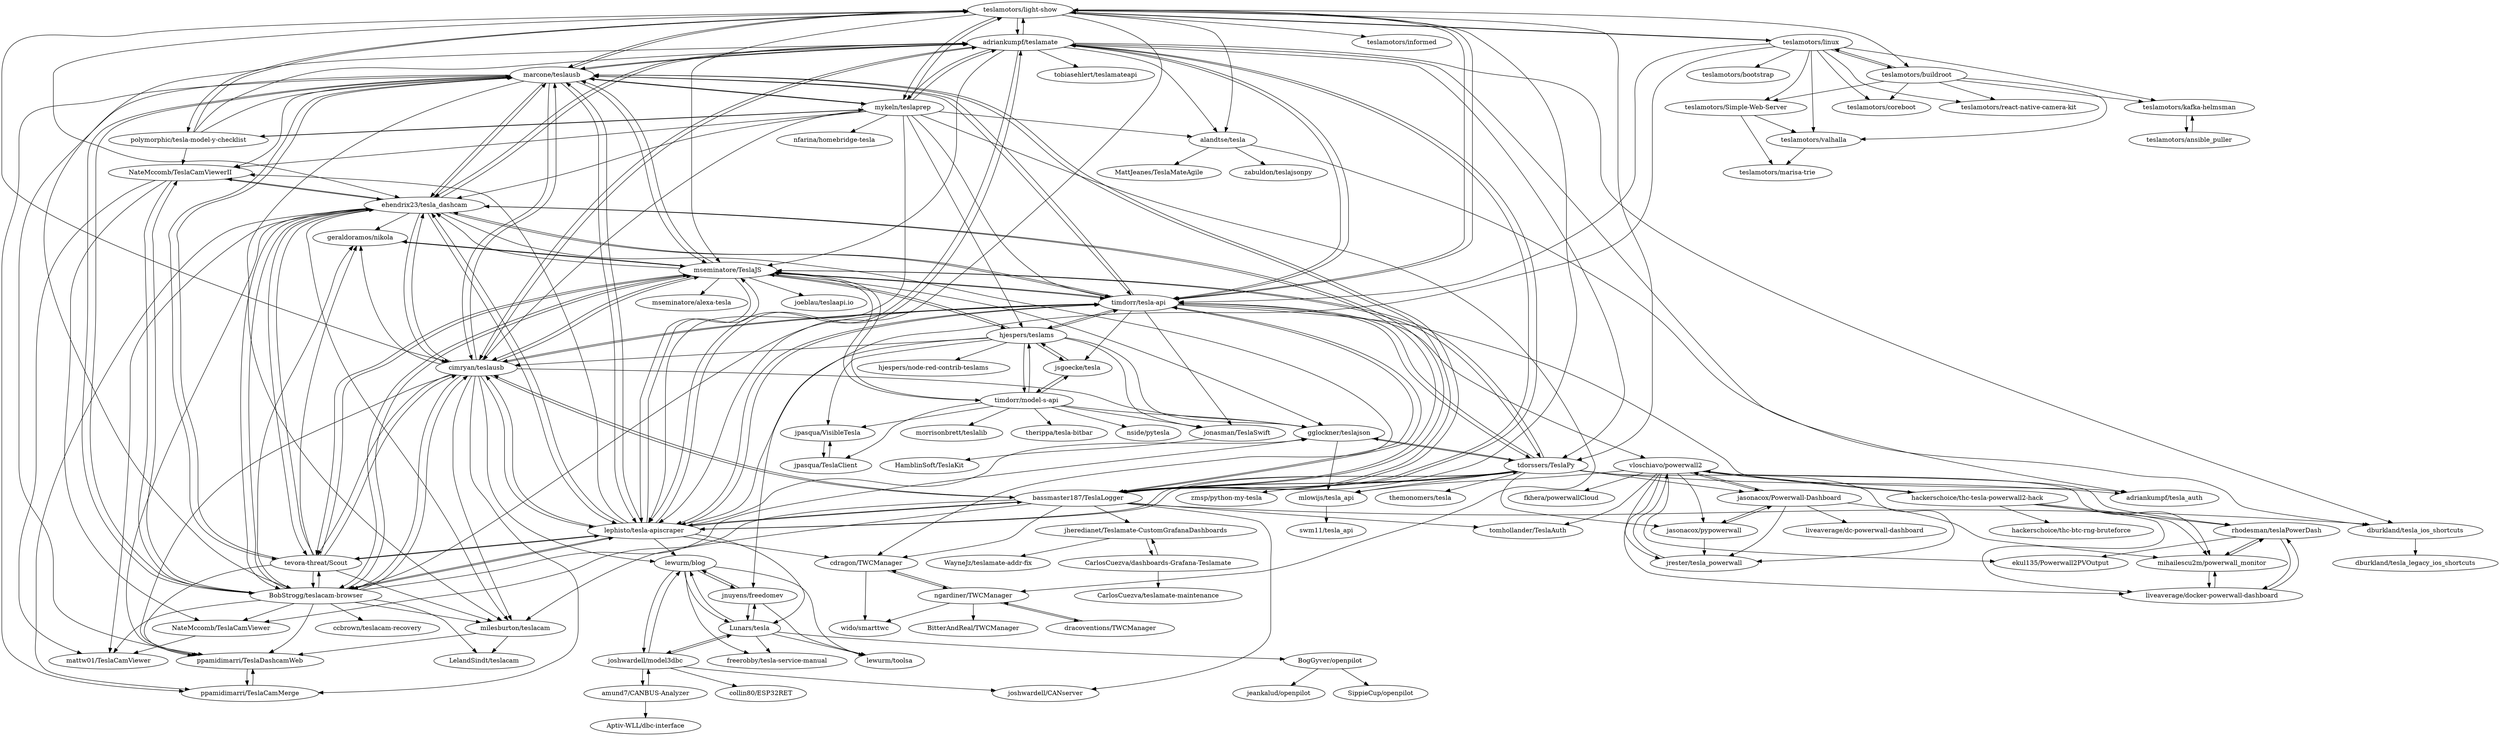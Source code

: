 digraph G {
"teslamotors/light-show" -> "adriankumpf/teslamate"
"teslamotors/light-show" -> "marcone/teslausb"
"teslamotors/light-show" -> "timdorr/tesla-api"
"teslamotors/light-show" -> "mykeln/teslaprep"
"teslamotors/light-show" -> "ehendrix23/tesla_dashcam"
"teslamotors/light-show" -> "cimryan/teslausb"
"teslamotors/light-show" -> "bassmaster187/TeslaLogger"
"teslamotors/light-show" -> "teslamotors/linux"
"teslamotors/light-show" -> "polymorphic/tesla-model-y-checklist"
"teslamotors/light-show" -> "teslamotors/informed"
"teslamotors/light-show" -> "teslamotors/buildroot"
"teslamotors/light-show" -> "mseminatore/TeslaJS"
"teslamotors/light-show" -> "lephisto/tesla-apiscraper"
"teslamotors/light-show" -> "alandtse/tesla"
"teslamotors/light-show" -> "tdorssers/TeslaPy"
"adriankumpf/teslamate" -> "marcone/teslausb"
"adriankumpf/teslamate" -> "teslamotors/light-show"
"adriankumpf/teslamate" -> "timdorr/tesla-api"
"adriankumpf/teslamate" -> "ehendrix23/tesla_dashcam"
"adriankumpf/teslamate" -> "bassmaster187/TeslaLogger"
"adriankumpf/teslamate" -> "cimryan/teslausb"
"adriankumpf/teslamate" -> "lephisto/tesla-apiscraper"
"adriankumpf/teslamate" -> "adriankumpf/tesla_auth"
"adriankumpf/teslamate" -> "mykeln/teslaprep"
"adriankumpf/teslamate" -> "mseminatore/TeslaJS"
"adriankumpf/teslamate" -> "alandtse/tesla"
"adriankumpf/teslamate" -> "tdorssers/TeslaPy"
"adriankumpf/teslamate" -> "BobStrogg/teslacam-browser"
"adriankumpf/teslamate" -> "tobiasehlert/teslamateapi"
"adriankumpf/teslamate" -> "dburkland/tesla_ios_shortcuts"
"teslamotors/buildroot" -> "teslamotors/linux"
"teslamotors/buildroot" -> "teslamotors/coreboot"
"teslamotors/buildroot" -> "teslamotors/Simple-Web-Server"
"teslamotors/buildroot" -> "teslamotors/valhalla"
"teslamotors/buildroot" -> "teslamotors/react-native-camera-kit" ["e"=1]
"teslamotors/buildroot" -> "teslamotors/kafka-helmsman"
"teslamotors/linux" -> "teslamotors/buildroot"
"teslamotors/linux" -> "teslamotors/coreboot"
"teslamotors/linux" -> "teslamotors/Simple-Web-Server"
"teslamotors/linux" -> "teslamotors/react-native-camera-kit" ["e"=1]
"teslamotors/linux" -> "teslamotors/valhalla"
"teslamotors/linux" -> "teslamotors/light-show"
"teslamotors/linux" -> "timdorr/tesla-api"
"teslamotors/linux" -> "teslamotors/bootstrap"
"teslamotors/linux" -> "jnuyens/freedomev"
"teslamotors/linux" -> "teslamotors/kafka-helmsman"
"marcone/teslausb" -> "cimryan/teslausb"
"marcone/teslausb" -> "ehendrix23/tesla_dashcam"
"marcone/teslausb" -> "adriankumpf/teslamate"
"marcone/teslausb" -> "BobStrogg/teslacam-browser"
"marcone/teslausb" -> "lephisto/tesla-apiscraper"
"marcone/teslausb" -> "timdorr/tesla-api"
"marcone/teslausb" -> "tevora-threat/Scout"
"marcone/teslausb" -> "teslamotors/light-show"
"marcone/teslausb" -> "bassmaster187/TeslaLogger"
"marcone/teslausb" -> "mseminatore/TeslaJS"
"marcone/teslausb" -> "mykeln/teslaprep"
"marcone/teslausb" -> "ppamidimarri/TeslaCamMerge"
"marcone/teslausb" -> "milesburton/teslacam"
"marcone/teslausb" -> "NateMccomb/TeslaCamViewerII"
"marcone/teslausb" -> "ppamidimarri/TeslaDashcamWeb"
"ppamidimarri/TeslaCamMerge" -> "ppamidimarri/TeslaDashcamWeb"
"jsgoecke/tesla" -> "timdorr/model-s-api"
"jsgoecke/tesla" -> "hjespers/teslams"
"bassmaster187/TeslaLogger" -> "lephisto/tesla-apiscraper"
"bassmaster187/TeslaLogger" -> "adriankumpf/teslamate"
"bassmaster187/TeslaLogger" -> "cimryan/teslausb"
"bassmaster187/TeslaLogger" -> "ehendrix23/tesla_dashcam"
"bassmaster187/TeslaLogger" -> "marcone/teslausb"
"bassmaster187/TeslaLogger" -> "joshwardell/CANserver"
"bassmaster187/TeslaLogger" -> "tomhollander/TeslaAuth"
"bassmaster187/TeslaLogger" -> "tdorssers/TeslaPy"
"bassmaster187/TeslaLogger" -> "timdorr/tesla-api"
"bassmaster187/TeslaLogger" -> "cdragon/TWCManager"
"bassmaster187/TeslaLogger" -> "dburkland/tesla_ios_shortcuts"
"bassmaster187/TeslaLogger" -> "milesburton/teslacam"
"bassmaster187/TeslaLogger" -> "jheredianet/Teslamate-CustomGrafanaDashboards"
"bassmaster187/TeslaLogger" -> "NateMccomb/TeslaCamViewer"
"polymorphic/tesla-model-y-checklist" -> "mykeln/teslaprep"
"polymorphic/tesla-model-y-checklist" -> "adriankumpf/teslamate"
"polymorphic/tesla-model-y-checklist" -> "teslamotors/light-show"
"polymorphic/tesla-model-y-checklist" -> "marcone/teslausb"
"polymorphic/tesla-model-y-checklist" -> "NateMccomb/TeslaCamViewerII"
"hackerschoice/thc-tesla-powerwall2-hack" -> "vloschiavo/powerwall2"
"hackerschoice/thc-tesla-powerwall2-hack" -> "mihailescu2m/powerwall_monitor"
"hackerschoice/thc-tesla-powerwall2-hack" -> "hackerschoice/thc-btc-rng-bruteforce"
"hackerschoice/thc-tesla-powerwall2-hack" -> "liveaverage/docker-powerwall-dashboard"
"hackerschoice/thc-tesla-powerwall2-hack" -> "rhodesman/teslaPowerDash"
"Lunars/tesla" -> "lewurm/blog"
"Lunars/tesla" -> "jnuyens/freedomev"
"Lunars/tesla" -> "joshwardell/model3dbc"
"Lunars/tesla" -> "BogGyver/openpilot"
"Lunars/tesla" -> "lewurm/toolsa"
"Lunars/tesla" -> "freerobby/tesla-service-manual"
"hjespers/teslams" -> "timdorr/model-s-api"
"hjespers/teslams" -> "jpasqua/VisibleTesla"
"hjespers/teslams" -> "mseminatore/TeslaJS"
"hjespers/teslams" -> "jsgoecke/tesla"
"hjespers/teslams" -> "timdorr/tesla-api"
"hjespers/teslams" -> "gglockner/teslajson"
"hjespers/teslams" -> "jonasman/TeslaSwift"
"hjespers/teslams" -> "cimryan/teslausb"
"hjespers/teslams" -> "lephisto/tesla-apiscraper"
"hjespers/teslams" -> "hjespers/node-red-contrib-teslams"
"cimryan/teslausb" -> "marcone/teslausb"
"cimryan/teslausb" -> "ehendrix23/tesla_dashcam"
"cimryan/teslausb" -> "lephisto/tesla-apiscraper"
"cimryan/teslausb" -> "BobStrogg/teslacam-browser"
"cimryan/teslausb" -> "milesburton/teslacam"
"cimryan/teslausb" -> "ppamidimarri/TeslaDashcamWeb"
"cimryan/teslausb" -> "timdorr/tesla-api"
"cimryan/teslausb" -> "tevora-threat/Scout"
"cimryan/teslausb" -> "mseminatore/TeslaJS"
"cimryan/teslausb" -> "bassmaster187/TeslaLogger"
"cimryan/teslausb" -> "adriankumpf/teslamate"
"cimryan/teslausb" -> "gglockner/teslajson"
"cimryan/teslausb" -> "geraldoramos/nikola"
"cimryan/teslausb" -> "ppamidimarri/TeslaCamMerge"
"cimryan/teslausb" -> "lewurm/blog"
"alandtse/tesla" -> "zabuldon/teslajsonpy"
"alandtse/tesla" -> "MattJeanes/TeslaMateAgile"
"alandtse/tesla" -> "dburkland/tesla_ios_shortcuts"
"amund7/CANBUS-Analyzer" -> "joshwardell/model3dbc"
"amund7/CANBUS-Analyzer" -> "Aptiv-WLL/dbc-interface"
"joshwardell/model3dbc" -> "amund7/CANBUS-Analyzer"
"joshwardell/model3dbc" -> "joshwardell/CANserver"
"joshwardell/model3dbc" -> "lewurm/blog"
"joshwardell/model3dbc" -> "collin80/ESP32RET" ["e"=1]
"joshwardell/model3dbc" -> "Lunars/tesla"
"timdorr/tesla-api" -> "mseminatore/TeslaJS"
"timdorr/tesla-api" -> "adriankumpf/teslamate"
"timdorr/tesla-api" -> "cimryan/teslausb"
"timdorr/tesla-api" -> "marcone/teslausb"
"timdorr/tesla-api" -> "tdorssers/TeslaPy"
"timdorr/tesla-api" -> "ehendrix23/tesla_dashcam"
"timdorr/tesla-api" -> "lephisto/tesla-apiscraper"
"timdorr/tesla-api" -> "hjespers/teslams"
"timdorr/tesla-api" -> "teslamotors/light-show"
"timdorr/tesla-api" -> "jsgoecke/tesla"
"timdorr/tesla-api" -> "vloschiavo/powerwall2"
"timdorr/tesla-api" -> "bassmaster187/TeslaLogger"
"timdorr/tesla-api" -> "BobStrogg/teslacam-browser"
"timdorr/tesla-api" -> "adriankumpf/tesla_auth"
"timdorr/tesla-api" -> "jonasman/TeslaSwift"
"jheredianet/Teslamate-CustomGrafanaDashboards" -> "CarlosCuezva/dashboards-Grafana-Teslamate"
"jheredianet/Teslamate-CustomGrafanaDashboards" -> "WayneJz/teslamate-addr-fix"
"CarlosCuezva/dashboards-Grafana-Teslamate" -> "jheredianet/Teslamate-CustomGrafanaDashboards"
"CarlosCuezva/dashboards-Grafana-Teslamate" -> "CarlosCuezva/teslamate-maintenance"
"ehendrix23/tesla_dashcam" -> "BobStrogg/teslacam-browser"
"ehendrix23/tesla_dashcam" -> "marcone/teslausb"
"ehendrix23/tesla_dashcam" -> "cimryan/teslausb"
"ehendrix23/tesla_dashcam" -> "lephisto/tesla-apiscraper"
"ehendrix23/tesla_dashcam" -> "adriankumpf/teslamate"
"ehendrix23/tesla_dashcam" -> "NateMccomb/TeslaCamViewerII"
"ehendrix23/tesla_dashcam" -> "timdorr/tesla-api"
"ehendrix23/tesla_dashcam" -> "ppamidimarri/TeslaDashcamWeb"
"ehendrix23/tesla_dashcam" -> "mattw01/TeslaCamViewer"
"ehendrix23/tesla_dashcam" -> "tevora-threat/Scout"
"ehendrix23/tesla_dashcam" -> "milesburton/teslacam"
"ehendrix23/tesla_dashcam" -> "geraldoramos/nikola"
"ehendrix23/tesla_dashcam" -> "bassmaster187/TeslaLogger"
"ehendrix23/tesla_dashcam" -> "cdragon/TWCManager"
"ehendrix23/tesla_dashcam" -> "ppamidimarri/TeslaCamMerge"
"tevora-threat/Scout" -> "mseminatore/TeslaJS"
"tevora-threat/Scout" -> "cimryan/teslausb"
"tevora-threat/Scout" -> "marcone/teslausb"
"tevora-threat/Scout" -> "ehendrix23/tesla_dashcam"
"tevora-threat/Scout" -> "BobStrogg/teslacam-browser"
"tevora-threat/Scout" -> "geraldoramos/nikola"
"tevora-threat/Scout" -> "lephisto/tesla-apiscraper"
"tevora-threat/Scout" -> "milesburton/teslacam"
"tevora-threat/Scout" -> "ppamidimarri/TeslaDashcamWeb"
"lewurm/blog" -> "Lunars/tesla"
"lewurm/blog" -> "lewurm/toolsa"
"lewurm/blog" -> "jnuyens/freedomev"
"lewurm/blog" -> "joshwardell/model3dbc"
"lewurm/blog" -> "freerobby/tesla-service-manual"
"cdragon/TWCManager" -> "wido/smarttwc"
"cdragon/TWCManager" -> "ngardiner/TWCManager"
"mykeln/teslaprep" -> "marcone/teslausb"
"mykeln/teslaprep" -> "polymorphic/tesla-model-y-checklist"
"mykeln/teslaprep" -> "teslamotors/light-show"
"mykeln/teslaprep" -> "adriankumpf/teslamate"
"mykeln/teslaprep" -> "cimryan/teslausb"
"mykeln/teslaprep" -> "ehendrix23/tesla_dashcam"
"mykeln/teslaprep" -> "timdorr/tesla-api"
"mykeln/teslaprep" -> "lephisto/tesla-apiscraper"
"mykeln/teslaprep" -> "hjespers/teslams"
"mykeln/teslaprep" -> "nfarina/homebridge-tesla"
"mykeln/teslaprep" -> "alandtse/tesla"
"mykeln/teslaprep" -> "NateMccomb/TeslaCamViewerII"
"mykeln/teslaprep" -> "ngardiner/TWCManager"
"lephisto/tesla-apiscraper" -> "cimryan/teslausb"
"lephisto/tesla-apiscraper" -> "ehendrix23/tesla_dashcam"
"lephisto/tesla-apiscraper" -> "BobStrogg/teslacam-browser"
"lephisto/tesla-apiscraper" -> "marcone/teslausb"
"lephisto/tesla-apiscraper" -> "bassmaster187/TeslaLogger"
"lephisto/tesla-apiscraper" -> "timdorr/tesla-api"
"lephisto/tesla-apiscraper" -> "gglockner/teslajson"
"lephisto/tesla-apiscraper" -> "NateMccomb/TeslaCamViewerII"
"lephisto/tesla-apiscraper" -> "tdorssers/TeslaPy"
"lephisto/tesla-apiscraper" -> "cdragon/TWCManager"
"lephisto/tesla-apiscraper" -> "adriankumpf/teslamate"
"lephisto/tesla-apiscraper" -> "lewurm/blog"
"lephisto/tesla-apiscraper" -> "tevora-threat/Scout"
"lephisto/tesla-apiscraper" -> "Lunars/tesla"
"lephisto/tesla-apiscraper" -> "mseminatore/TeslaJS"
"tdorssers/TeslaPy" -> "gglockner/teslajson"
"tdorssers/TeslaPy" -> "mlowijs/tesla_api"
"tdorssers/TeslaPy" -> "timdorr/tesla-api"
"tdorssers/TeslaPy" -> "jasonacox/Powerwall-Dashboard"
"tdorssers/TeslaPy" -> "zmsp/python-my-tesla"
"tdorssers/TeslaPy" -> "jrester/tesla_powerwall"
"tdorssers/TeslaPy" -> "adriankumpf/tesla_auth"
"tdorssers/TeslaPy" -> "lephisto/tesla-apiscraper"
"tdorssers/TeslaPy" -> "themonomers/tesla"
"tdorssers/TeslaPy" -> "mseminatore/TeslaJS"
"tdorssers/TeslaPy" -> "jasonacox/pypowerwall"
"tdorssers/TeslaPy" -> "bassmaster187/TeslaLogger"
"jonasman/TeslaSwift" -> "HamblinSoft/TeslaKit"
"teslamotors/valhalla" -> "teslamotors/marisa-trie"
"jasonacox/Powerwall-Dashboard" -> "jasonacox/pypowerwall"
"jasonacox/Powerwall-Dashboard" -> "jrester/tesla_powerwall"
"jasonacox/Powerwall-Dashboard" -> "mihailescu2m/powerwall_monitor"
"jasonacox/Powerwall-Dashboard" -> "vloschiavo/powerwall2"
"jasonacox/Powerwall-Dashboard" -> "liveaverage/dc-powerwall-dashboard"
"BobStrogg/teslacam-browser" -> "ehendrix23/tesla_dashcam"
"BobStrogg/teslacam-browser" -> "mattw01/TeslaCamViewer"
"BobStrogg/teslacam-browser" -> "marcone/teslausb"
"BobStrogg/teslacam-browser" -> "cimryan/teslausb"
"BobStrogg/teslacam-browser" -> "lephisto/tesla-apiscraper"
"BobStrogg/teslacam-browser" -> "NateMccomb/TeslaCamViewerII"
"BobStrogg/teslacam-browser" -> "ccbrown/teslacam-recovery"
"BobStrogg/teslacam-browser" -> "geraldoramos/nikola"
"BobStrogg/teslacam-browser" -> "milesburton/teslacam"
"BobStrogg/teslacam-browser" -> "ppamidimarri/TeslaDashcamWeb"
"BobStrogg/teslacam-browser" -> "tevora-threat/Scout"
"BobStrogg/teslacam-browser" -> "NateMccomb/TeslaCamViewer"
"BobStrogg/teslacam-browser" -> "gglockner/teslajson"
"BobStrogg/teslacam-browser" -> "mseminatore/TeslaJS"
"BobStrogg/teslacam-browser" -> "LelandSindt/teslacam"
"jrester/tesla_powerwall" -> "vloschiavo/powerwall2"
"vloschiavo/powerwall2" -> "jrester/tesla_powerwall"
"vloschiavo/powerwall2" -> "rhodesman/teslaPowerDash"
"vloschiavo/powerwall2" -> "mihailescu2m/powerwall_monitor"
"vloschiavo/powerwall2" -> "jasonacox/pypowerwall"
"vloschiavo/powerwall2" -> "mlowijs/tesla_api"
"vloschiavo/powerwall2" -> "liveaverage/docker-powerwall-dashboard"
"vloschiavo/powerwall2" -> "hackerschoice/thc-tesla-powerwall2-hack"
"vloschiavo/powerwall2" -> "jasonacox/Powerwall-Dashboard"
"vloschiavo/powerwall2" -> "fkhera/powerwallCloud"
"vloschiavo/powerwall2" -> "ekul135/Powerwall2PVOutput"
"vloschiavo/powerwall2" -> "tomhollander/TeslaAuth"
"timdorr/model-s-api" -> "hjespers/teslams"
"timdorr/model-s-api" -> "jsgoecke/tesla"
"timdorr/model-s-api" -> "jpasqua/VisibleTesla"
"timdorr/model-s-api" -> "jpasqua/TeslaClient"
"timdorr/model-s-api" -> "jonasman/TeslaSwift"
"timdorr/model-s-api" -> "gglockner/teslajson"
"timdorr/model-s-api" -> "nside/pytesla"
"timdorr/model-s-api" -> "mseminatore/TeslaJS"
"timdorr/model-s-api" -> "morrisonbrett/teslalib"
"timdorr/model-s-api" -> "therippa/tesla-bitbar"
"mseminatore/TeslaJS" -> "timdorr/tesla-api"
"mseminatore/TeslaJS" -> "geraldoramos/nikola"
"mseminatore/TeslaJS" -> "tevora-threat/Scout"
"mseminatore/TeslaJS" -> "hjespers/teslams"
"mseminatore/TeslaJS" -> "cimryan/teslausb"
"mseminatore/TeslaJS" -> "marcone/teslausb"
"mseminatore/TeslaJS" -> "tdorssers/TeslaPy"
"mseminatore/TeslaJS" -> "gglockner/teslajson"
"mseminatore/TeslaJS" -> "BobStrogg/teslacam-browser"
"mseminatore/TeslaJS" -> "lephisto/tesla-apiscraper"
"mseminatore/TeslaJS" -> "ehendrix23/tesla_dashcam"
"mseminatore/TeslaJS" -> "joeblau/teslaapi.io"
"mseminatore/TeslaJS" -> "mseminatore/alexa-tesla"
"mseminatore/TeslaJS" -> "timdorr/model-s-api"
"dburkland/tesla_ios_shortcuts" -> "dburkland/tesla_legacy_ios_shortcuts"
"NateMccomb/TeslaCamViewerII" -> "NateMccomb/TeslaCamViewer"
"NateMccomb/TeslaCamViewerII" -> "mattw01/TeslaCamViewer"
"NateMccomb/TeslaCamViewerII" -> "ehendrix23/tesla_dashcam"
"NateMccomb/TeslaCamViewerII" -> "BobStrogg/teslacam-browser"
"ppamidimarri/TeslaDashcamWeb" -> "ppamidimarri/TeslaCamMerge"
"jpasqua/TeslaClient" -> "jpasqua/VisibleTesla"
"teslamotors/Simple-Web-Server" -> "teslamotors/valhalla"
"teslamotors/Simple-Web-Server" -> "teslamotors/marisa-trie"
"ngardiner/TWCManager" -> "dracoventions/TWCManager"
"ngardiner/TWCManager" -> "cdragon/TWCManager"
"ngardiner/TWCManager" -> "BitterAndReal/TWCManager"
"ngardiner/TWCManager" -> "wido/smarttwc"
"NateMccomb/TeslaCamViewer" -> "mattw01/TeslaCamViewer"
"gglockner/teslajson" -> "mlowijs/tesla_api"
"gglockner/teslajson" -> "tdorssers/TeslaPy"
"jnuyens/freedomev" -> "Lunars/tesla"
"jnuyens/freedomev" -> "lewurm/blog"
"jnuyens/freedomev" -> "lewurm/toolsa"
"dracoventions/TWCManager" -> "ngardiner/TWCManager"
"rhodesman/teslaPowerDash" -> "liveaverage/docker-powerwall-dashboard"
"rhodesman/teslaPowerDash" -> "mihailescu2m/powerwall_monitor"
"rhodesman/teslaPowerDash" -> "ekul135/Powerwall2PVOutput"
"milesburton/teslacam" -> "LelandSindt/teslacam"
"milesburton/teslacam" -> "ppamidimarri/TeslaDashcamWeb"
"jpasqua/VisibleTesla" -> "jpasqua/TeslaClient"
"BogGyver/openpilot" -> "jeankalud/openpilot"
"BogGyver/openpilot" -> "SippieCup/openpilot"
"mlowijs/tesla_api" -> "swm11/tesla_api"
"geraldoramos/nikola" -> "mseminatore/TeslaJS"
"jasonacox/pypowerwall" -> "jasonacox/Powerwall-Dashboard"
"jasonacox/pypowerwall" -> "jrester/tesla_powerwall"
"teslamotors/ansible_puller" -> "teslamotors/kafka-helmsman"
"teslamotors/kafka-helmsman" -> "teslamotors/ansible_puller"
"mihailescu2m/powerwall_monitor" -> "liveaverage/docker-powerwall-dashboard"
"mihailescu2m/powerwall_monitor" -> "rhodesman/teslaPowerDash"
"liveaverage/docker-powerwall-dashboard" -> "rhodesman/teslaPowerDash"
"liveaverage/docker-powerwall-dashboard" -> "mihailescu2m/powerwall_monitor"
"teslamotors/light-show" ["l"="20.772,-30.385"]
"adriankumpf/teslamate" ["l"="20.794,-30.365"]
"marcone/teslausb" ["l"="20.835,-30.382"]
"timdorr/tesla-api" ["l"="20.807,-30.342"]
"mykeln/teslaprep" ["l"="20.815,-30.394"]
"ehendrix23/tesla_dashcam" ["l"="20.844,-30.369"]
"cimryan/teslausb" ["l"="20.835,-30.355"]
"bassmaster187/TeslaLogger" ["l"="20.814,-30.377"]
"teslamotors/linux" ["l"="20.711,-30.395"]
"polymorphic/tesla-model-y-checklist" ["l"="20.812,-30.415"]
"teslamotors/informed" ["l"="20.721,-30.436"]
"teslamotors/buildroot" ["l"="20.679,-30.397"]
"mseminatore/TeslaJS" ["l"="20.834,-30.335"]
"lephisto/tesla-apiscraper" ["l"="20.82,-30.363"]
"alandtse/tesla" ["l"="20.786,-30.425"]
"tdorssers/TeslaPy" ["l"="20.787,-30.33"]
"adriankumpf/tesla_auth" ["l"="20.761,-30.339"]
"BobStrogg/teslacam-browser" ["l"="20.858,-30.362"]
"tobiasehlert/teslamateapi" ["l"="20.847,-30.327"]
"dburkland/tesla_ios_shortcuts" ["l"="20.767,-30.408"]
"teslamotors/coreboot" ["l"="20.684,-30.423"]
"teslamotors/Simple-Web-Server" ["l"="20.652,-30.405"]
"teslamotors/valhalla" ["l"="20.662,-30.417"]
"teslamotors/react-native-camera-kit" ["l"="24.655,-29.299"]
"teslamotors/kafka-helmsman" ["l"="20.654,-30.379"]
"teslamotors/bootstrap" ["l"="20.692,-30.373"]
"jnuyens/freedomev" ["l"="20.79,-30.448"]
"tevora-threat/Scout" ["l"="20.856,-30.348"]
"ppamidimarri/TeslaCamMerge" ["l"="20.868,-30.382"]
"milesburton/teslacam" ["l"="20.874,-30.362"]
"NateMccomb/TeslaCamViewerII" ["l"="20.855,-30.393"]
"ppamidimarri/TeslaDashcamWeb" ["l"="20.87,-30.371"]
"jsgoecke/tesla" ["l"="20.823,-30.285"]
"timdorr/model-s-api" ["l"="20.85,-30.279"]
"hjespers/teslams" ["l"="20.84,-30.311"]
"joshwardell/CANserver" ["l"="20.852,-30.428"]
"tomhollander/TeslaAuth" ["l"="20.772,-30.318"]
"cdragon/TWCManager" ["l"="20.791,-30.407"]
"jheredianet/Teslamate-CustomGrafanaDashboards" ["l"="20.843,-30.471"]
"NateMccomb/TeslaCamViewer" ["l"="20.874,-30.395"]
"hackerschoice/thc-tesla-powerwall2-hack" ["l"="20.709,-30.241"]
"vloschiavo/powerwall2" ["l"="20.748,-30.272"]
"mihailescu2m/powerwall_monitor" ["l"="20.72,-30.26"]
"hackerschoice/thc-btc-rng-bruteforce" ["l"="20.688,-30.219"]
"liveaverage/docker-powerwall-dashboard" ["l"="20.731,-30.252"]
"rhodesman/teslaPowerDash" ["l"="20.732,-30.241"]
"Lunars/tesla" ["l"="20.819,-30.455"]
"lewurm/blog" ["l"="20.826,-30.436"]
"joshwardell/model3dbc" ["l"="20.856,-30.459"]
"BogGyver/openpilot" ["l"="20.808,-30.503"]
"lewurm/toolsa" ["l"="20.804,-30.462"]
"freerobby/tesla-service-manual" ["l"="20.822,-30.469"]
"jpasqua/VisibleTesla" ["l"="20.878,-30.271"]
"gglockner/teslajson" ["l"="20.819,-30.318"]
"jonasman/TeslaSwift" ["l"="20.87,-30.295"]
"hjespers/node-red-contrib-teslams" ["l"="20.883,-30.304"]
"geraldoramos/nikola" ["l"="20.868,-30.336"]
"zabuldon/teslajsonpy" ["l"="20.772,-30.466"]
"MattJeanes/TeslaMateAgile" ["l"="20.834,-30.45"]
"amund7/CANBUS-Analyzer" ["l"="20.889,-30.481"]
"Aptiv-WLL/dbc-interface" ["l"="20.913,-30.498"]
"collin80/ESP32RET" ["l"="-20.221,-33.718"]
"CarlosCuezva/dashboards-Grafana-Teslamate" ["l"="20.844,-30.499"]
"WayneJz/teslamate-addr-fix" ["l"="20.864,-30.497"]
"CarlosCuezva/teslamate-maintenance" ["l"="20.85,-30.519"]
"mattw01/TeslaCamViewer" ["l"="20.887,-30.383"]
"wido/smarttwc" ["l"="20.757,-30.428"]
"ngardiner/TWCManager" ["l"="20.769,-30.438"]
"nfarina/homebridge-tesla" ["l"="20.878,-30.426"]
"mlowijs/tesla_api" ["l"="20.783,-30.289"]
"jasonacox/Powerwall-Dashboard" ["l"="20.735,-30.288"]
"zmsp/python-my-tesla" ["l"="20.773,-30.305"]
"jrester/tesla_powerwall" ["l"="20.757,-30.29"]
"themonomers/tesla" ["l"="20.752,-30.319"]
"jasonacox/pypowerwall" ["l"="20.747,-30.301"]
"HamblinSoft/TeslaKit" ["l"="20.909,-30.281"]
"teslamotors/marisa-trie" ["l"="20.637,-30.42"]
"liveaverage/dc-powerwall-dashboard" ["l"="20.707,-30.285"]
"ccbrown/teslacam-recovery" ["l"="20.921,-30.363"]
"LelandSindt/teslacam" ["l"="20.899,-30.355"]
"fkhera/powerwallCloud" ["l"="20.764,-30.245"]
"ekul135/Powerwall2PVOutput" ["l"="20.749,-30.244"]
"jpasqua/TeslaClient" ["l"="20.883,-30.254"]
"nside/pytesla" ["l"="20.864,-30.246"]
"morrisonbrett/teslalib" ["l"="20.844,-30.254"]
"therippa/tesla-bitbar" ["l"="20.847,-30.238"]
"joeblau/teslaapi.io" ["l"="20.878,-30.318"]
"mseminatore/alexa-tesla" ["l"="20.811,-30.303"]
"dburkland/tesla_legacy_ios_shortcuts" ["l"="20.743,-30.417"]
"dracoventions/TWCManager" ["l"="20.751,-30.465"]
"BitterAndReal/TWCManager" ["l"="20.748,-30.451"]
"jeankalud/openpilot" ["l"="20.796,-30.525"]
"SippieCup/openpilot" ["l"="20.814,-30.521"]
"swm11/tesla_api" ["l"="20.784,-30.268"]
"teslamotors/ansible_puller" ["l"="20.626,-30.372"]
}